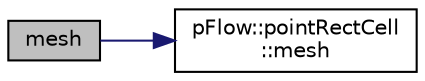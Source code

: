 digraph "mesh"
{
 // LATEX_PDF_SIZE
  edge [fontname="Helvetica",fontsize="10",labelfontname="Helvetica",labelfontsize="10"];
  node [fontname="Helvetica",fontsize="10",shape=record];
  rankdir="LR";
  Node1 [label="mesh",height=0.2,width=0.4,color="black", fillcolor="grey75", style="filled", fontcolor="black",tooltip=" "];
  Node1 -> Node2 [color="midnightblue",fontsize="10",style="solid",fontname="Helvetica"];
  Node2 [label="pFlow::pointRectCell\l::mesh",height=0.2,width=0.4,color="black", fillcolor="white", style="filled",URL="$classpFlow_1_1pointRectCell.html#ae933fe4b7def5b25687754b17467b22d",tooltip=" "];
}
